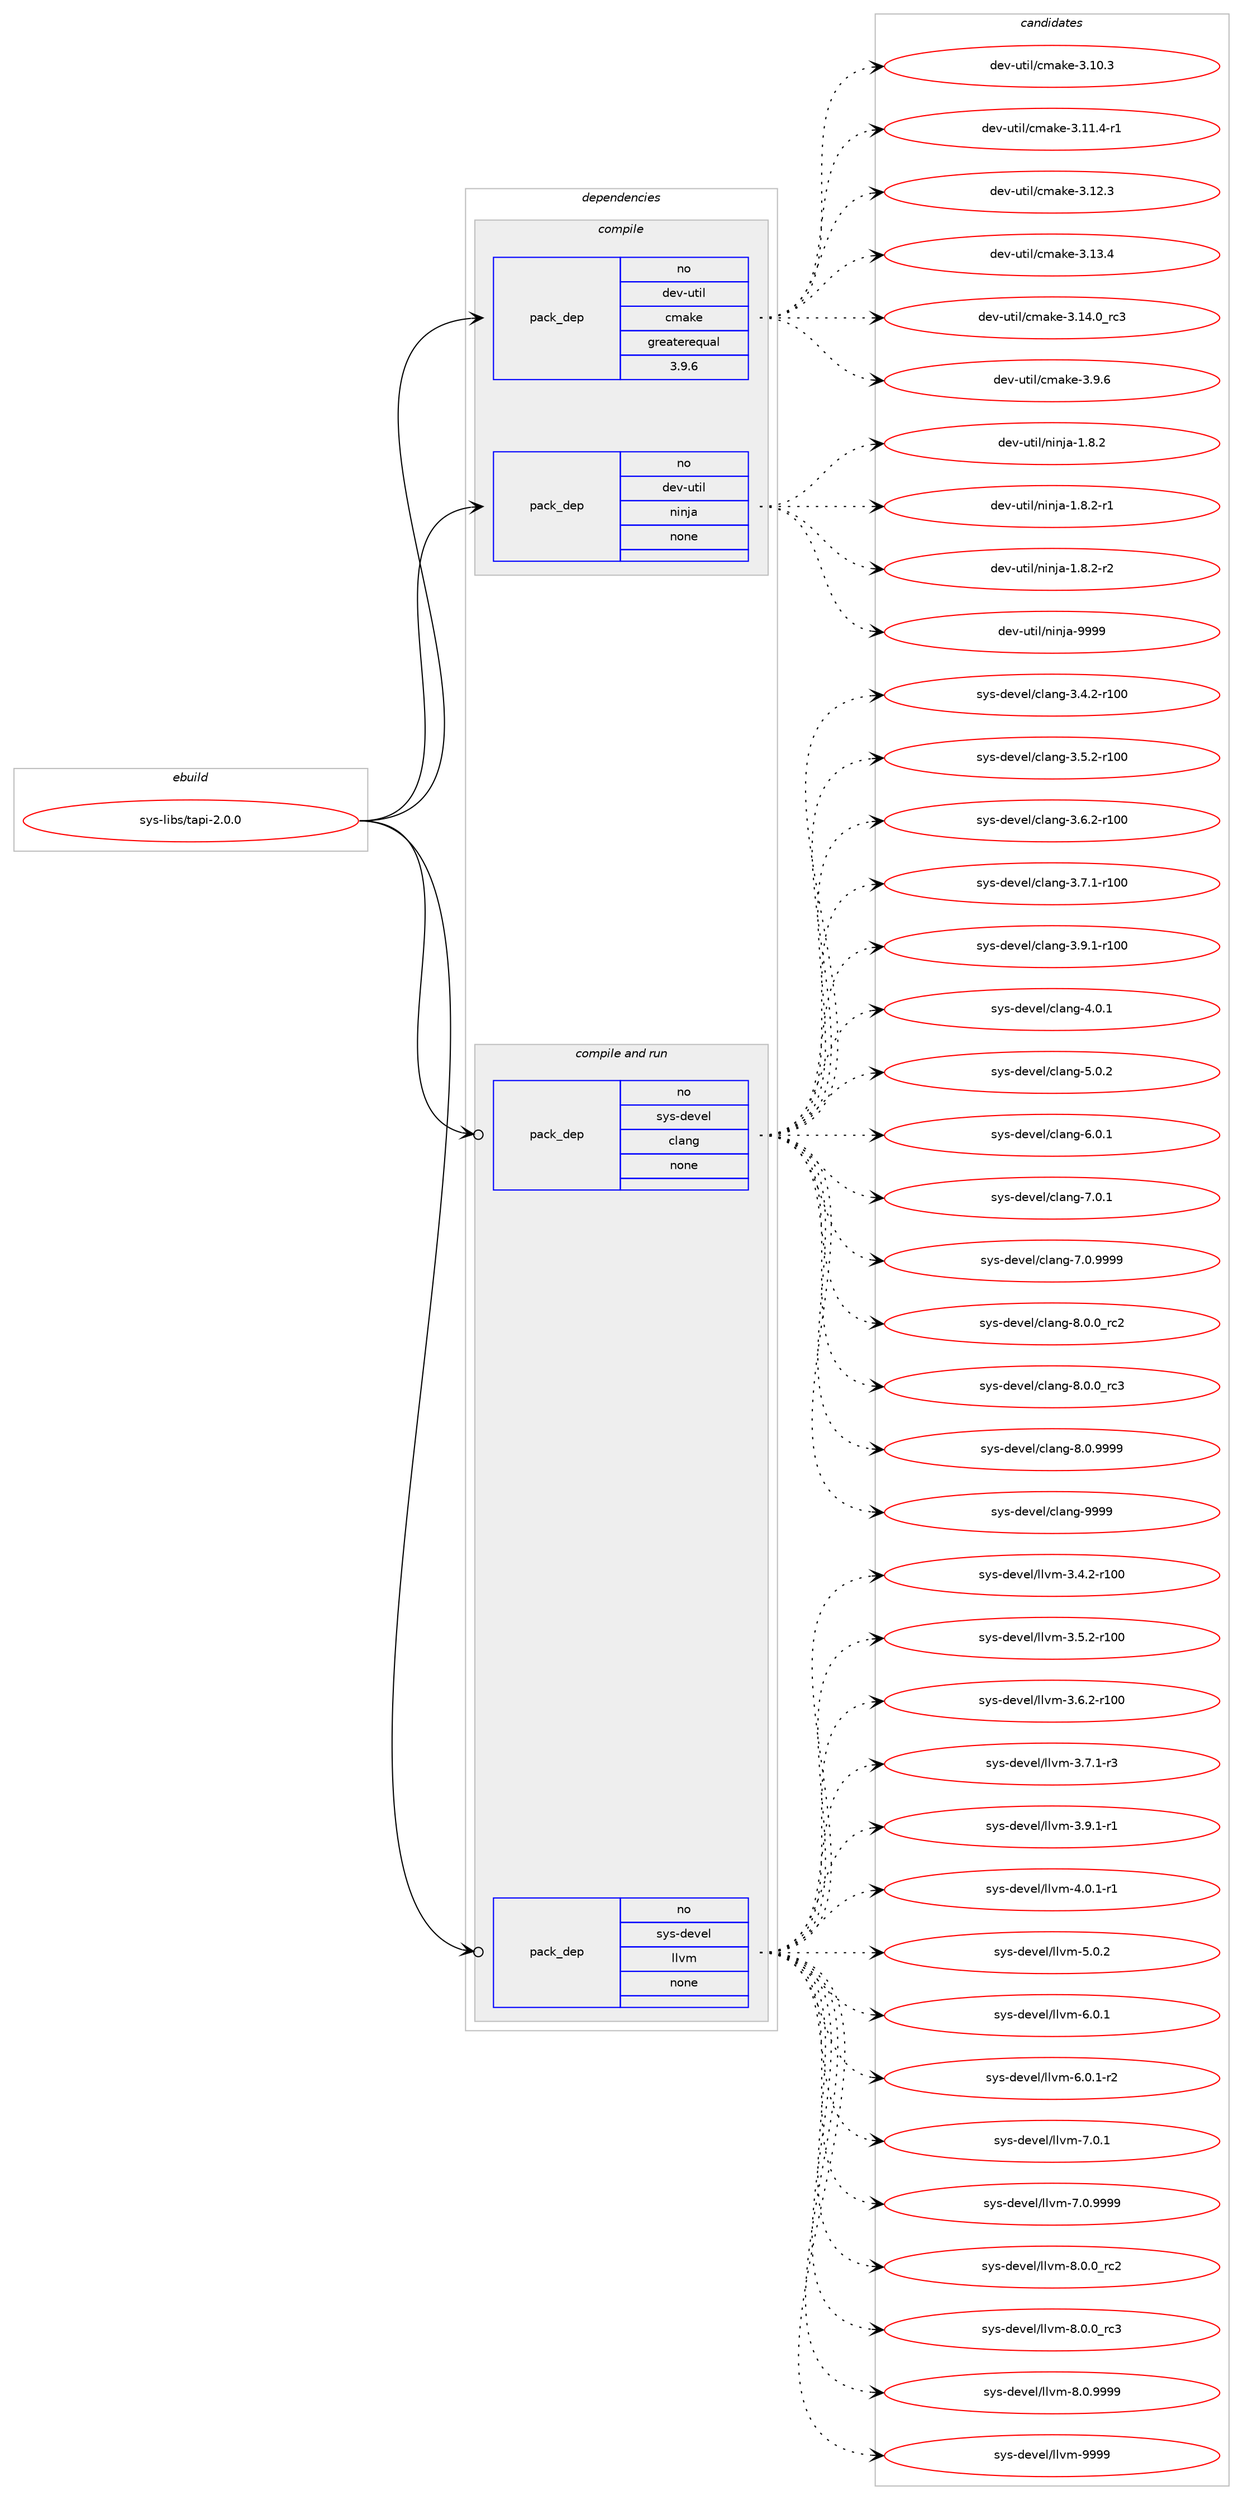digraph prolog {

# *************
# Graph options
# *************

newrank=true;
concentrate=true;
compound=true;
graph [rankdir=LR,fontname=Helvetica,fontsize=10,ranksep=1.5];#, ranksep=2.5, nodesep=0.2];
edge  [arrowhead=vee];
node  [fontname=Helvetica,fontsize=10];

# **********
# The ebuild
# **********

subgraph cluster_leftcol {
color=gray;
rank=same;
label=<<i>ebuild</i>>;
id [label="sys-libs/tapi-2.0.0", color=red, width=4, href="../sys-libs/tapi-2.0.0.svg"];
}

# ****************
# The dependencies
# ****************

subgraph cluster_midcol {
color=gray;
label=<<i>dependencies</i>>;
subgraph cluster_compile {
fillcolor="#eeeeee";
style=filled;
label=<<i>compile</i>>;
subgraph pack1248467 {
dependency1739431 [label=<<TABLE BORDER="0" CELLBORDER="1" CELLSPACING="0" CELLPADDING="4" WIDTH="220"><TR><TD ROWSPAN="6" CELLPADDING="30">pack_dep</TD></TR><TR><TD WIDTH="110">no</TD></TR><TR><TD>dev-util</TD></TR><TR><TD>cmake</TD></TR><TR><TD>greaterequal</TD></TR><TR><TD>3.9.6</TD></TR></TABLE>>, shape=none, color=blue];
}
id:e -> dependency1739431:w [weight=20,style="solid",arrowhead="vee"];
subgraph pack1248468 {
dependency1739432 [label=<<TABLE BORDER="0" CELLBORDER="1" CELLSPACING="0" CELLPADDING="4" WIDTH="220"><TR><TD ROWSPAN="6" CELLPADDING="30">pack_dep</TD></TR><TR><TD WIDTH="110">no</TD></TR><TR><TD>dev-util</TD></TR><TR><TD>ninja</TD></TR><TR><TD>none</TD></TR><TR><TD></TD></TR></TABLE>>, shape=none, color=blue];
}
id:e -> dependency1739432:w [weight=20,style="solid",arrowhead="vee"];
}
subgraph cluster_compileandrun {
fillcolor="#eeeeee";
style=filled;
label=<<i>compile and run</i>>;
subgraph pack1248469 {
dependency1739433 [label=<<TABLE BORDER="0" CELLBORDER="1" CELLSPACING="0" CELLPADDING="4" WIDTH="220"><TR><TD ROWSPAN="6" CELLPADDING="30">pack_dep</TD></TR><TR><TD WIDTH="110">no</TD></TR><TR><TD>sys-devel</TD></TR><TR><TD>clang</TD></TR><TR><TD>none</TD></TR><TR><TD></TD></TR></TABLE>>, shape=none, color=blue];
}
id:e -> dependency1739433:w [weight=20,style="solid",arrowhead="odotvee"];
subgraph pack1248470 {
dependency1739434 [label=<<TABLE BORDER="0" CELLBORDER="1" CELLSPACING="0" CELLPADDING="4" WIDTH="220"><TR><TD ROWSPAN="6" CELLPADDING="30">pack_dep</TD></TR><TR><TD WIDTH="110">no</TD></TR><TR><TD>sys-devel</TD></TR><TR><TD>llvm</TD></TR><TR><TD>none</TD></TR><TR><TD></TD></TR></TABLE>>, shape=none, color=blue];
}
id:e -> dependency1739434:w [weight=20,style="solid",arrowhead="odotvee"];
}
subgraph cluster_run {
fillcolor="#eeeeee";
style=filled;
label=<<i>run</i>>;
}
}

# **************
# The candidates
# **************

subgraph cluster_choices {
rank=same;
color=gray;
label=<<i>candidates</i>>;

subgraph choice1248467 {
color=black;
nodesep=1;
choice1001011184511711610510847991099710710145514649484651 [label="dev-util/cmake-3.10.3", color=red, width=4,href="../dev-util/cmake-3.10.3.svg"];
choice10010111845117116105108479910997107101455146494946524511449 [label="dev-util/cmake-3.11.4-r1", color=red, width=4,href="../dev-util/cmake-3.11.4-r1.svg"];
choice1001011184511711610510847991099710710145514649504651 [label="dev-util/cmake-3.12.3", color=red, width=4,href="../dev-util/cmake-3.12.3.svg"];
choice1001011184511711610510847991099710710145514649514652 [label="dev-util/cmake-3.13.4", color=red, width=4,href="../dev-util/cmake-3.13.4.svg"];
choice1001011184511711610510847991099710710145514649524648951149951 [label="dev-util/cmake-3.14.0_rc3", color=red, width=4,href="../dev-util/cmake-3.14.0_rc3.svg"];
choice10010111845117116105108479910997107101455146574654 [label="dev-util/cmake-3.9.6", color=red, width=4,href="../dev-util/cmake-3.9.6.svg"];
dependency1739431:e -> choice1001011184511711610510847991099710710145514649484651:w [style=dotted,weight="100"];
dependency1739431:e -> choice10010111845117116105108479910997107101455146494946524511449:w [style=dotted,weight="100"];
dependency1739431:e -> choice1001011184511711610510847991099710710145514649504651:w [style=dotted,weight="100"];
dependency1739431:e -> choice1001011184511711610510847991099710710145514649514652:w [style=dotted,weight="100"];
dependency1739431:e -> choice1001011184511711610510847991099710710145514649524648951149951:w [style=dotted,weight="100"];
dependency1739431:e -> choice10010111845117116105108479910997107101455146574654:w [style=dotted,weight="100"];
}
subgraph choice1248468 {
color=black;
nodesep=1;
choice100101118451171161051084711010511010697454946564650 [label="dev-util/ninja-1.8.2", color=red, width=4,href="../dev-util/ninja-1.8.2.svg"];
choice1001011184511711610510847110105110106974549465646504511449 [label="dev-util/ninja-1.8.2-r1", color=red, width=4,href="../dev-util/ninja-1.8.2-r1.svg"];
choice1001011184511711610510847110105110106974549465646504511450 [label="dev-util/ninja-1.8.2-r2", color=red, width=4,href="../dev-util/ninja-1.8.2-r2.svg"];
choice1001011184511711610510847110105110106974557575757 [label="dev-util/ninja-9999", color=red, width=4,href="../dev-util/ninja-9999.svg"];
dependency1739432:e -> choice100101118451171161051084711010511010697454946564650:w [style=dotted,weight="100"];
dependency1739432:e -> choice1001011184511711610510847110105110106974549465646504511449:w [style=dotted,weight="100"];
dependency1739432:e -> choice1001011184511711610510847110105110106974549465646504511450:w [style=dotted,weight="100"];
dependency1739432:e -> choice1001011184511711610510847110105110106974557575757:w [style=dotted,weight="100"];
}
subgraph choice1248469 {
color=black;
nodesep=1;
choice1151211154510010111810110847991089711010345514652465045114494848 [label="sys-devel/clang-3.4.2-r100", color=red, width=4,href="../sys-devel/clang-3.4.2-r100.svg"];
choice1151211154510010111810110847991089711010345514653465045114494848 [label="sys-devel/clang-3.5.2-r100", color=red, width=4,href="../sys-devel/clang-3.5.2-r100.svg"];
choice1151211154510010111810110847991089711010345514654465045114494848 [label="sys-devel/clang-3.6.2-r100", color=red, width=4,href="../sys-devel/clang-3.6.2-r100.svg"];
choice1151211154510010111810110847991089711010345514655464945114494848 [label="sys-devel/clang-3.7.1-r100", color=red, width=4,href="../sys-devel/clang-3.7.1-r100.svg"];
choice1151211154510010111810110847991089711010345514657464945114494848 [label="sys-devel/clang-3.9.1-r100", color=red, width=4,href="../sys-devel/clang-3.9.1-r100.svg"];
choice11512111545100101118101108479910897110103455246484649 [label="sys-devel/clang-4.0.1", color=red, width=4,href="../sys-devel/clang-4.0.1.svg"];
choice11512111545100101118101108479910897110103455346484650 [label="sys-devel/clang-5.0.2", color=red, width=4,href="../sys-devel/clang-5.0.2.svg"];
choice11512111545100101118101108479910897110103455446484649 [label="sys-devel/clang-6.0.1", color=red, width=4,href="../sys-devel/clang-6.0.1.svg"];
choice11512111545100101118101108479910897110103455546484649 [label="sys-devel/clang-7.0.1", color=red, width=4,href="../sys-devel/clang-7.0.1.svg"];
choice11512111545100101118101108479910897110103455546484657575757 [label="sys-devel/clang-7.0.9999", color=red, width=4,href="../sys-devel/clang-7.0.9999.svg"];
choice11512111545100101118101108479910897110103455646484648951149950 [label="sys-devel/clang-8.0.0_rc2", color=red, width=4,href="../sys-devel/clang-8.0.0_rc2.svg"];
choice11512111545100101118101108479910897110103455646484648951149951 [label="sys-devel/clang-8.0.0_rc3", color=red, width=4,href="../sys-devel/clang-8.0.0_rc3.svg"];
choice11512111545100101118101108479910897110103455646484657575757 [label="sys-devel/clang-8.0.9999", color=red, width=4,href="../sys-devel/clang-8.0.9999.svg"];
choice115121115451001011181011084799108971101034557575757 [label="sys-devel/clang-9999", color=red, width=4,href="../sys-devel/clang-9999.svg"];
dependency1739433:e -> choice1151211154510010111810110847991089711010345514652465045114494848:w [style=dotted,weight="100"];
dependency1739433:e -> choice1151211154510010111810110847991089711010345514653465045114494848:w [style=dotted,weight="100"];
dependency1739433:e -> choice1151211154510010111810110847991089711010345514654465045114494848:w [style=dotted,weight="100"];
dependency1739433:e -> choice1151211154510010111810110847991089711010345514655464945114494848:w [style=dotted,weight="100"];
dependency1739433:e -> choice1151211154510010111810110847991089711010345514657464945114494848:w [style=dotted,weight="100"];
dependency1739433:e -> choice11512111545100101118101108479910897110103455246484649:w [style=dotted,weight="100"];
dependency1739433:e -> choice11512111545100101118101108479910897110103455346484650:w [style=dotted,weight="100"];
dependency1739433:e -> choice11512111545100101118101108479910897110103455446484649:w [style=dotted,weight="100"];
dependency1739433:e -> choice11512111545100101118101108479910897110103455546484649:w [style=dotted,weight="100"];
dependency1739433:e -> choice11512111545100101118101108479910897110103455546484657575757:w [style=dotted,weight="100"];
dependency1739433:e -> choice11512111545100101118101108479910897110103455646484648951149950:w [style=dotted,weight="100"];
dependency1739433:e -> choice11512111545100101118101108479910897110103455646484648951149951:w [style=dotted,weight="100"];
dependency1739433:e -> choice11512111545100101118101108479910897110103455646484657575757:w [style=dotted,weight="100"];
dependency1739433:e -> choice115121115451001011181011084799108971101034557575757:w [style=dotted,weight="100"];
}
subgraph choice1248470 {
color=black;
nodesep=1;
choice115121115451001011181011084710810811810945514652465045114494848 [label="sys-devel/llvm-3.4.2-r100", color=red, width=4,href="../sys-devel/llvm-3.4.2-r100.svg"];
choice115121115451001011181011084710810811810945514653465045114494848 [label="sys-devel/llvm-3.5.2-r100", color=red, width=4,href="../sys-devel/llvm-3.5.2-r100.svg"];
choice115121115451001011181011084710810811810945514654465045114494848 [label="sys-devel/llvm-3.6.2-r100", color=red, width=4,href="../sys-devel/llvm-3.6.2-r100.svg"];
choice11512111545100101118101108471081081181094551465546494511451 [label="sys-devel/llvm-3.7.1-r3", color=red, width=4,href="../sys-devel/llvm-3.7.1-r3.svg"];
choice11512111545100101118101108471081081181094551465746494511449 [label="sys-devel/llvm-3.9.1-r1", color=red, width=4,href="../sys-devel/llvm-3.9.1-r1.svg"];
choice11512111545100101118101108471081081181094552464846494511449 [label="sys-devel/llvm-4.0.1-r1", color=red, width=4,href="../sys-devel/llvm-4.0.1-r1.svg"];
choice1151211154510010111810110847108108118109455346484650 [label="sys-devel/llvm-5.0.2", color=red, width=4,href="../sys-devel/llvm-5.0.2.svg"];
choice1151211154510010111810110847108108118109455446484649 [label="sys-devel/llvm-6.0.1", color=red, width=4,href="../sys-devel/llvm-6.0.1.svg"];
choice11512111545100101118101108471081081181094554464846494511450 [label="sys-devel/llvm-6.0.1-r2", color=red, width=4,href="../sys-devel/llvm-6.0.1-r2.svg"];
choice1151211154510010111810110847108108118109455546484649 [label="sys-devel/llvm-7.0.1", color=red, width=4,href="../sys-devel/llvm-7.0.1.svg"];
choice1151211154510010111810110847108108118109455546484657575757 [label="sys-devel/llvm-7.0.9999", color=red, width=4,href="../sys-devel/llvm-7.0.9999.svg"];
choice1151211154510010111810110847108108118109455646484648951149950 [label="sys-devel/llvm-8.0.0_rc2", color=red, width=4,href="../sys-devel/llvm-8.0.0_rc2.svg"];
choice1151211154510010111810110847108108118109455646484648951149951 [label="sys-devel/llvm-8.0.0_rc3", color=red, width=4,href="../sys-devel/llvm-8.0.0_rc3.svg"];
choice1151211154510010111810110847108108118109455646484657575757 [label="sys-devel/llvm-8.0.9999", color=red, width=4,href="../sys-devel/llvm-8.0.9999.svg"];
choice11512111545100101118101108471081081181094557575757 [label="sys-devel/llvm-9999", color=red, width=4,href="../sys-devel/llvm-9999.svg"];
dependency1739434:e -> choice115121115451001011181011084710810811810945514652465045114494848:w [style=dotted,weight="100"];
dependency1739434:e -> choice115121115451001011181011084710810811810945514653465045114494848:w [style=dotted,weight="100"];
dependency1739434:e -> choice115121115451001011181011084710810811810945514654465045114494848:w [style=dotted,weight="100"];
dependency1739434:e -> choice11512111545100101118101108471081081181094551465546494511451:w [style=dotted,weight="100"];
dependency1739434:e -> choice11512111545100101118101108471081081181094551465746494511449:w [style=dotted,weight="100"];
dependency1739434:e -> choice11512111545100101118101108471081081181094552464846494511449:w [style=dotted,weight="100"];
dependency1739434:e -> choice1151211154510010111810110847108108118109455346484650:w [style=dotted,weight="100"];
dependency1739434:e -> choice1151211154510010111810110847108108118109455446484649:w [style=dotted,weight="100"];
dependency1739434:e -> choice11512111545100101118101108471081081181094554464846494511450:w [style=dotted,weight="100"];
dependency1739434:e -> choice1151211154510010111810110847108108118109455546484649:w [style=dotted,weight="100"];
dependency1739434:e -> choice1151211154510010111810110847108108118109455546484657575757:w [style=dotted,weight="100"];
dependency1739434:e -> choice1151211154510010111810110847108108118109455646484648951149950:w [style=dotted,weight="100"];
dependency1739434:e -> choice1151211154510010111810110847108108118109455646484648951149951:w [style=dotted,weight="100"];
dependency1739434:e -> choice1151211154510010111810110847108108118109455646484657575757:w [style=dotted,weight="100"];
dependency1739434:e -> choice11512111545100101118101108471081081181094557575757:w [style=dotted,weight="100"];
}
}

}

